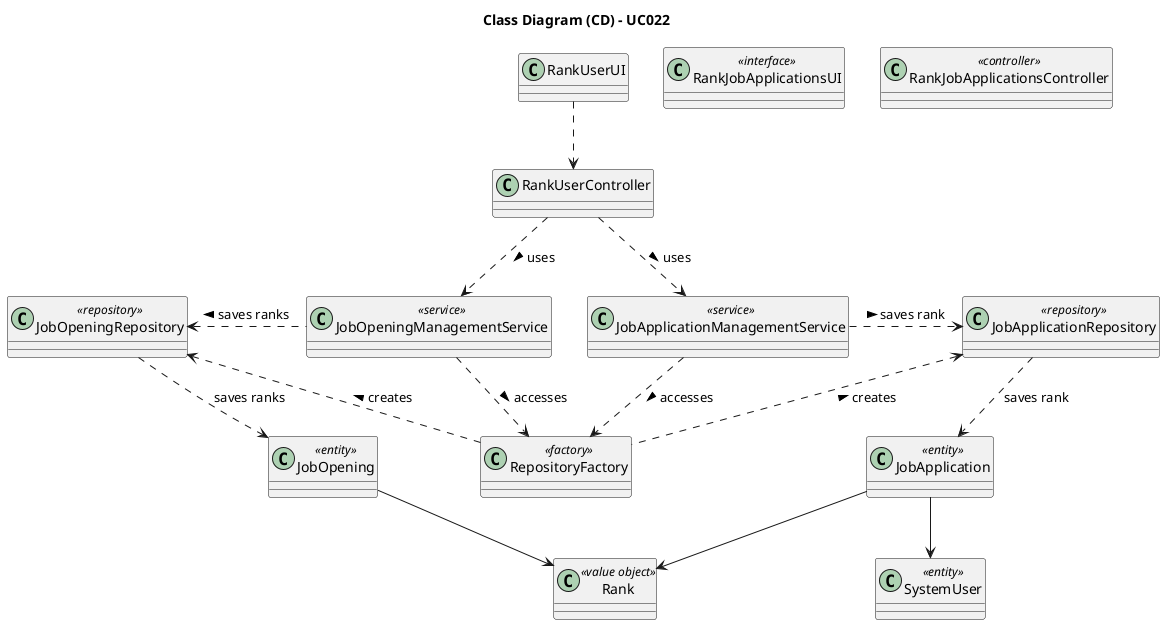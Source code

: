 @startuml
skinparam packageStyle rectangle
skinparam shadowing false

skinparam classAttributeIconSize 0

title Class Diagram (CD) - UC022

class RankJobApplicationsUI <<interface>>

class RankJobApplicationsController <<controller>>

class JobOpeningManagementService <<service>>

class JobApplicationManagementService <<service>>

class JobOpeningRepository <<repository>>

class JobApplicationRepository <<repository>>

class RepositoryFactory <<factory>>

class JobOpening <<entity>>

class JobApplication <<entity>>

class SystemUser <<entity>>

class Rank <<value object>>




RankUserUI .down.> RankUserController

RankUserController .down.> JobOpeningManagementService : uses >
RankUserController .down.> JobApplicationManagementService : uses >

JobOpeningManagementService .down.> RepositoryFactory : accesses >
JobApplicationManagementService .down.> RepositoryFactory : accesses >

JobOpeningRepository <.left. RepositoryFactory : creates <
JobApplicationRepository <.right. RepositoryFactory : creates <

JobOpeningManagementService .left.> JobOpeningRepository : saves ranks >
JobApplicationManagementService .right.> JobApplicationRepository : saves rank >

JobOpeningRepository ..> JobOpening : saves ranks
JobApplicationRepository ..> JobApplication : saves rank

JobOpening --> Rank
JobApplication --> Rank
JobApplication --> SystemUser
@enduml
